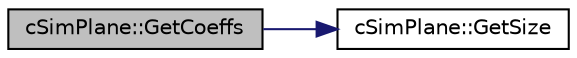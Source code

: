 digraph "cSimPlane::GetCoeffs"
{
 // LATEX_PDF_SIZE
  edge [fontname="Helvetica",fontsize="10",labelfontname="Helvetica",labelfontsize="10"];
  node [fontname="Helvetica",fontsize="10",shape=record];
  rankdir="LR";
  Node1 [label="cSimPlane::GetCoeffs",height=0.2,width=0.4,color="black", fillcolor="grey75", style="filled", fontcolor="black",tooltip=" "];
  Node1 -> Node2 [color="midnightblue",fontsize="10",style="solid",fontname="Helvetica"];
  Node2 [label="cSimPlane::GetSize",height=0.2,width=0.4,color="black", fillcolor="white", style="filled",URL="$classc_sim_plane.html#aab35415273af549acefbbbba9feb53c3",tooltip=" "];
}
